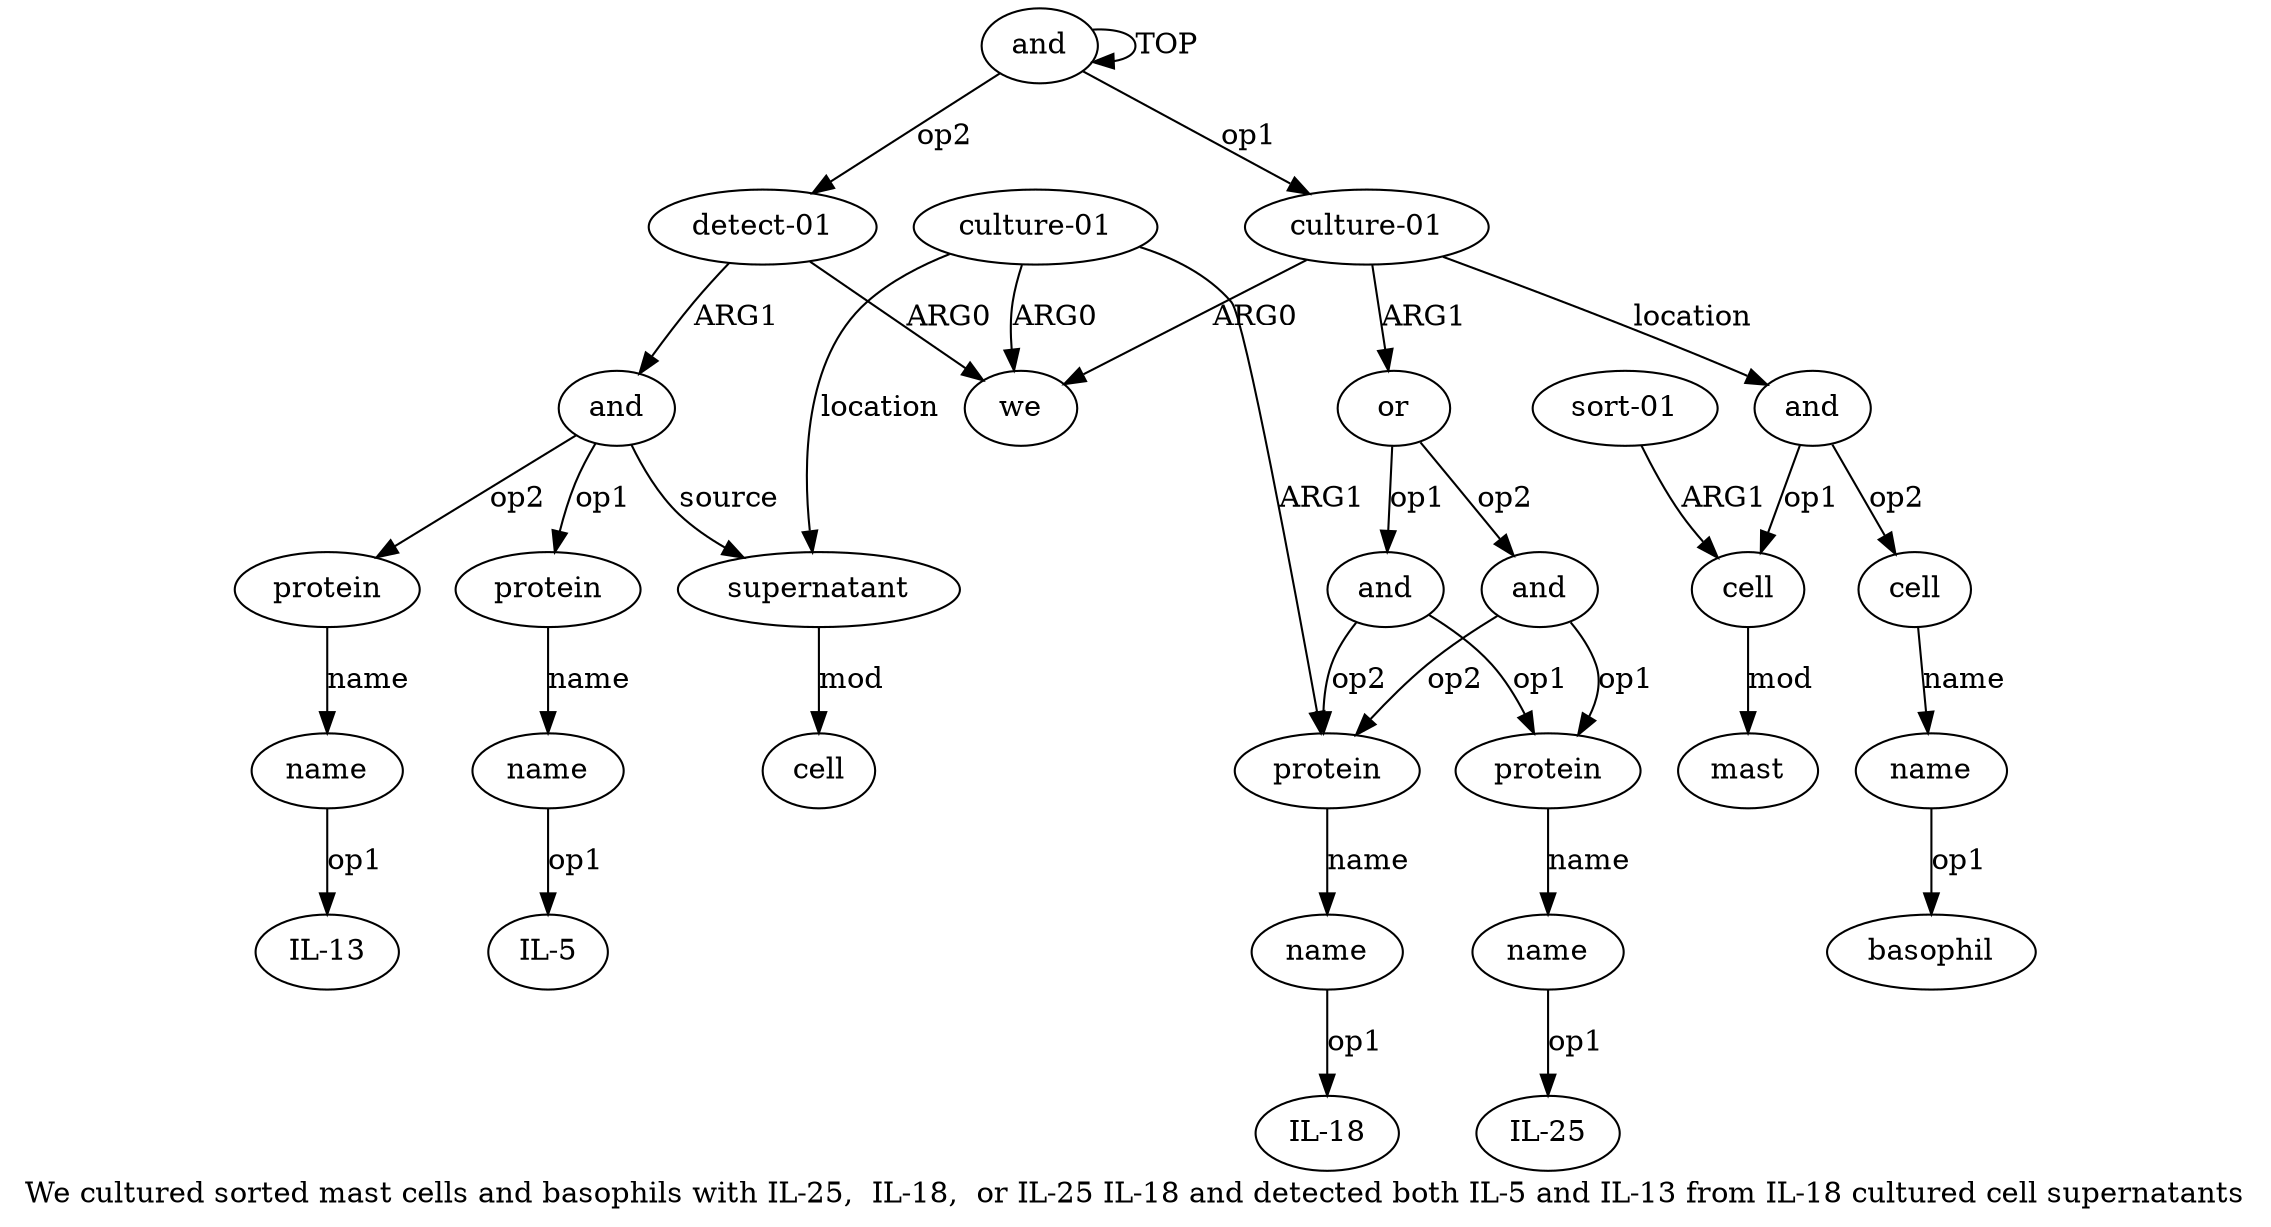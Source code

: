 digraph  {
	graph [label="We cultured sorted mast cells and basophils with IL-25,  IL-18,  or IL-25 IL-18 and detected both IL-5 and IL-13 from IL-18 cultured \
cell supernatants"];
	node [label="\N"];
	a20	 [color=black,
		gold_ind=20,
		gold_label=protein,
		label=protein,
		test_ind=20,
		test_label=protein];
	a21	 [color=black,
		gold_ind=21,
		gold_label=name,
		label=name,
		test_ind=21,
		test_label=name];
	a20 -> a21 [key=0,
	color=black,
	gold_label=name,
	label=name,
	test_label=name];
"a21 IL-13" [color=black,
	gold_ind=-1,
	gold_label="IL-13",
	label="IL-13",
	test_ind=-1,
	test_label="IL-13"];
a21 -> "a21 IL-13" [key=0,
color=black,
gold_label=op1,
label=op1,
test_label=op1];
a22 [color=black,
gold_ind=22,
gold_label=supernatant,
label=supernatant,
test_ind=22,
test_label=supernatant];
a23 [color=black,
gold_ind=23,
gold_label=cell,
label=cell,
test_ind=23,
test_label=cell];
a22 -> a23 [key=0,
color=black,
gold_label=mod,
label=mod,
test_label=mod];
a24 [color=black,
gold_ind=24,
gold_label="culture-01",
label="culture-01",
test_ind=24,
test_label="culture-01"];
a24 -> a22 [key=0,
color=black,
gold_label=location,
label=location,
test_label=location];
a2 [color=black,
gold_ind=2,
gold_label=we,
label=we,
test_ind=2,
test_label=we];
a24 -> a2 [key=0,
color=black,
gold_label=ARG0,
label=ARG0,
test_label=ARG0];
a7 [color=black,
gold_ind=7,
gold_label=protein,
label=protein,
test_ind=7,
test_label=protein];
a24 -> a7 [key=0,
color=black,
gold_label=ARG1,
label=ARG1,
test_label=ARG1];
"a8 IL-18" [color=black,
gold_ind=-1,
gold_label="IL-18",
label="IL-18",
test_ind=-1,
test_label="IL-18"];
"a6 IL-25" [color=black,
gold_ind=-1,
gold_label="IL-25",
label="IL-25",
test_ind=-1,
test_label="IL-25"];
a15 [color=black,
gold_ind=15,
gold_label=name,
label=name,
test_ind=15,
test_label=name];
"a15 basophil" [color=black,
gold_ind=-1,
gold_label=basophil,
label=basophil,
test_ind=-1,
test_label=basophil];
a15 -> "a15 basophil" [key=0,
color=black,
gold_label=op1,
label=op1,
test_label=op1];
a14 [color=black,
gold_ind=14,
gold_label=cell,
label=cell,
test_ind=14,
test_label=cell];
a14 -> a15 [key=0,
color=black,
gold_label=name,
label=name,
test_label=name];
a17 [color=black,
gold_ind=17,
gold_label=and,
label=and,
test_ind=17,
test_label=and];
a17 -> a20 [key=0,
color=black,
gold_label=op2,
label=op2,
test_label=op2];
a17 -> a22 [key=0,
color=black,
gold_label=source,
label=source,
test_label=source];
a18 [color=black,
gold_ind=18,
gold_label=protein,
label=protein,
test_ind=18,
test_label=protein];
a17 -> a18 [key=0,
color=black,
gold_label=op1,
label=op1,
test_label=op1];
a16 [color=black,
gold_ind=16,
gold_label="detect-01",
label="detect-01",
test_ind=16,
test_label="detect-01"];
a16 -> a17 [key=0,
color=black,
gold_label=ARG1,
label=ARG1,
test_label=ARG1];
a16 -> a2 [key=0,
color=black,
gold_label=ARG0,
label=ARG0,
test_label=ARG0];
a11 [color=black,
gold_ind=11,
gold_label=cell,
label=cell,
test_ind=11,
test_label=cell];
a12 [color=black,
gold_ind=12,
gold_label=mast,
label=mast,
test_ind=12,
test_label=mast];
a11 -> a12 [key=0,
color=black,
gold_label=mod,
label=mod,
test_label=mod];
a10 [color=black,
gold_ind=10,
gold_label=and,
label=and,
test_ind=10,
test_label=and];
a10 -> a14 [key=0,
color=black,
gold_label=op2,
label=op2,
test_label=op2];
a10 -> a11 [key=0,
color=black,
gold_label=op1,
label=op1,
test_label=op1];
a13 [color=black,
gold_ind=13,
gold_label="sort-01",
label="sort-01",
test_ind=13,
test_label="sort-01"];
a13 -> a11 [key=0,
color=black,
gold_label=ARG1,
label=ARG1,
test_label=ARG1];
a19 [color=black,
gold_ind=19,
gold_label=name,
label=name,
test_ind=19,
test_label=name];
"a19 IL-5" [color=black,
gold_ind=-1,
gold_label="IL-5",
label="IL-5",
test_ind=-1,
test_label="IL-5"];
a19 -> "a19 IL-5" [key=0,
color=black,
gold_label=op1,
label=op1,
test_label=op1];
a18 -> a19 [key=0,
color=black,
gold_label=name,
label=name,
test_label=name];
a1 [color=black,
gold_ind=1,
gold_label="culture-01",
label="culture-01",
test_ind=1,
test_label="culture-01"];
a1 -> a10 [key=0,
color=black,
gold_label=location,
label=location,
test_label=location];
a3 [color=black,
gold_ind=3,
gold_label=or,
label=or,
test_ind=3,
test_label=or];
a1 -> a3 [key=0,
color=black,
gold_label=ARG1,
label=ARG1,
test_label=ARG1];
a1 -> a2 [key=0,
color=black,
gold_label=ARG0,
label=ARG0,
test_label=ARG0];
a0 [color=black,
gold_ind=0,
gold_label=and,
label=and,
test_ind=0,
test_label=and];
a0 -> a16 [key=0,
color=black,
gold_label=op2,
label=op2,
test_label=op2];
a0 -> a1 [key=0,
color=black,
gold_label=op1,
label=op1,
test_label=op1];
a0 -> a0 [key=0,
color=black,
gold_label=TOP,
label=TOP,
test_label=TOP];
a4 [color=black,
gold_ind=4,
gold_label=and,
label=and,
test_ind=4,
test_label=and];
a3 -> a4 [key=0,
color=black,
gold_label=op1,
label=op1,
test_label=op1];
a9 [color=black,
gold_ind=9,
gold_label=and,
label=and,
test_ind=9,
test_label=and];
a3 -> a9 [key=0,
color=black,
gold_label=op2,
label=op2,
test_label=op2];
a5 [color=black,
gold_ind=5,
gold_label=protein,
label=protein,
test_ind=5,
test_label=protein];
a6 [color=black,
gold_ind=6,
gold_label=name,
label=name,
test_ind=6,
test_label=name];
a5 -> a6 [key=0,
color=black,
gold_label=name,
label=name,
test_label=name];
a4 -> a5 [key=0,
color=black,
gold_label=op1,
label=op1,
test_label=op1];
a4 -> a7 [key=0,
color=black,
gold_label=op2,
label=op2,
test_label=op2];
a8 [color=black,
gold_ind=8,
gold_label=name,
label=name,
test_ind=8,
test_label=name];
a7 -> a8 [key=0,
color=black,
gold_label=name,
label=name,
test_label=name];
a6 -> "a6 IL-25" [key=0,
color=black,
gold_label=op1,
label=op1,
test_label=op1];
a9 -> a5 [key=0,
color=black,
gold_label=op1,
label=op1,
test_label=op1];
a9 -> a7 [key=0,
color=black,
gold_label=op2,
label=op2,
test_label=op2];
a8 -> "a8 IL-18" [key=0,
color=black,
gold_label=op1,
label=op1,
test_label=op1];
}
